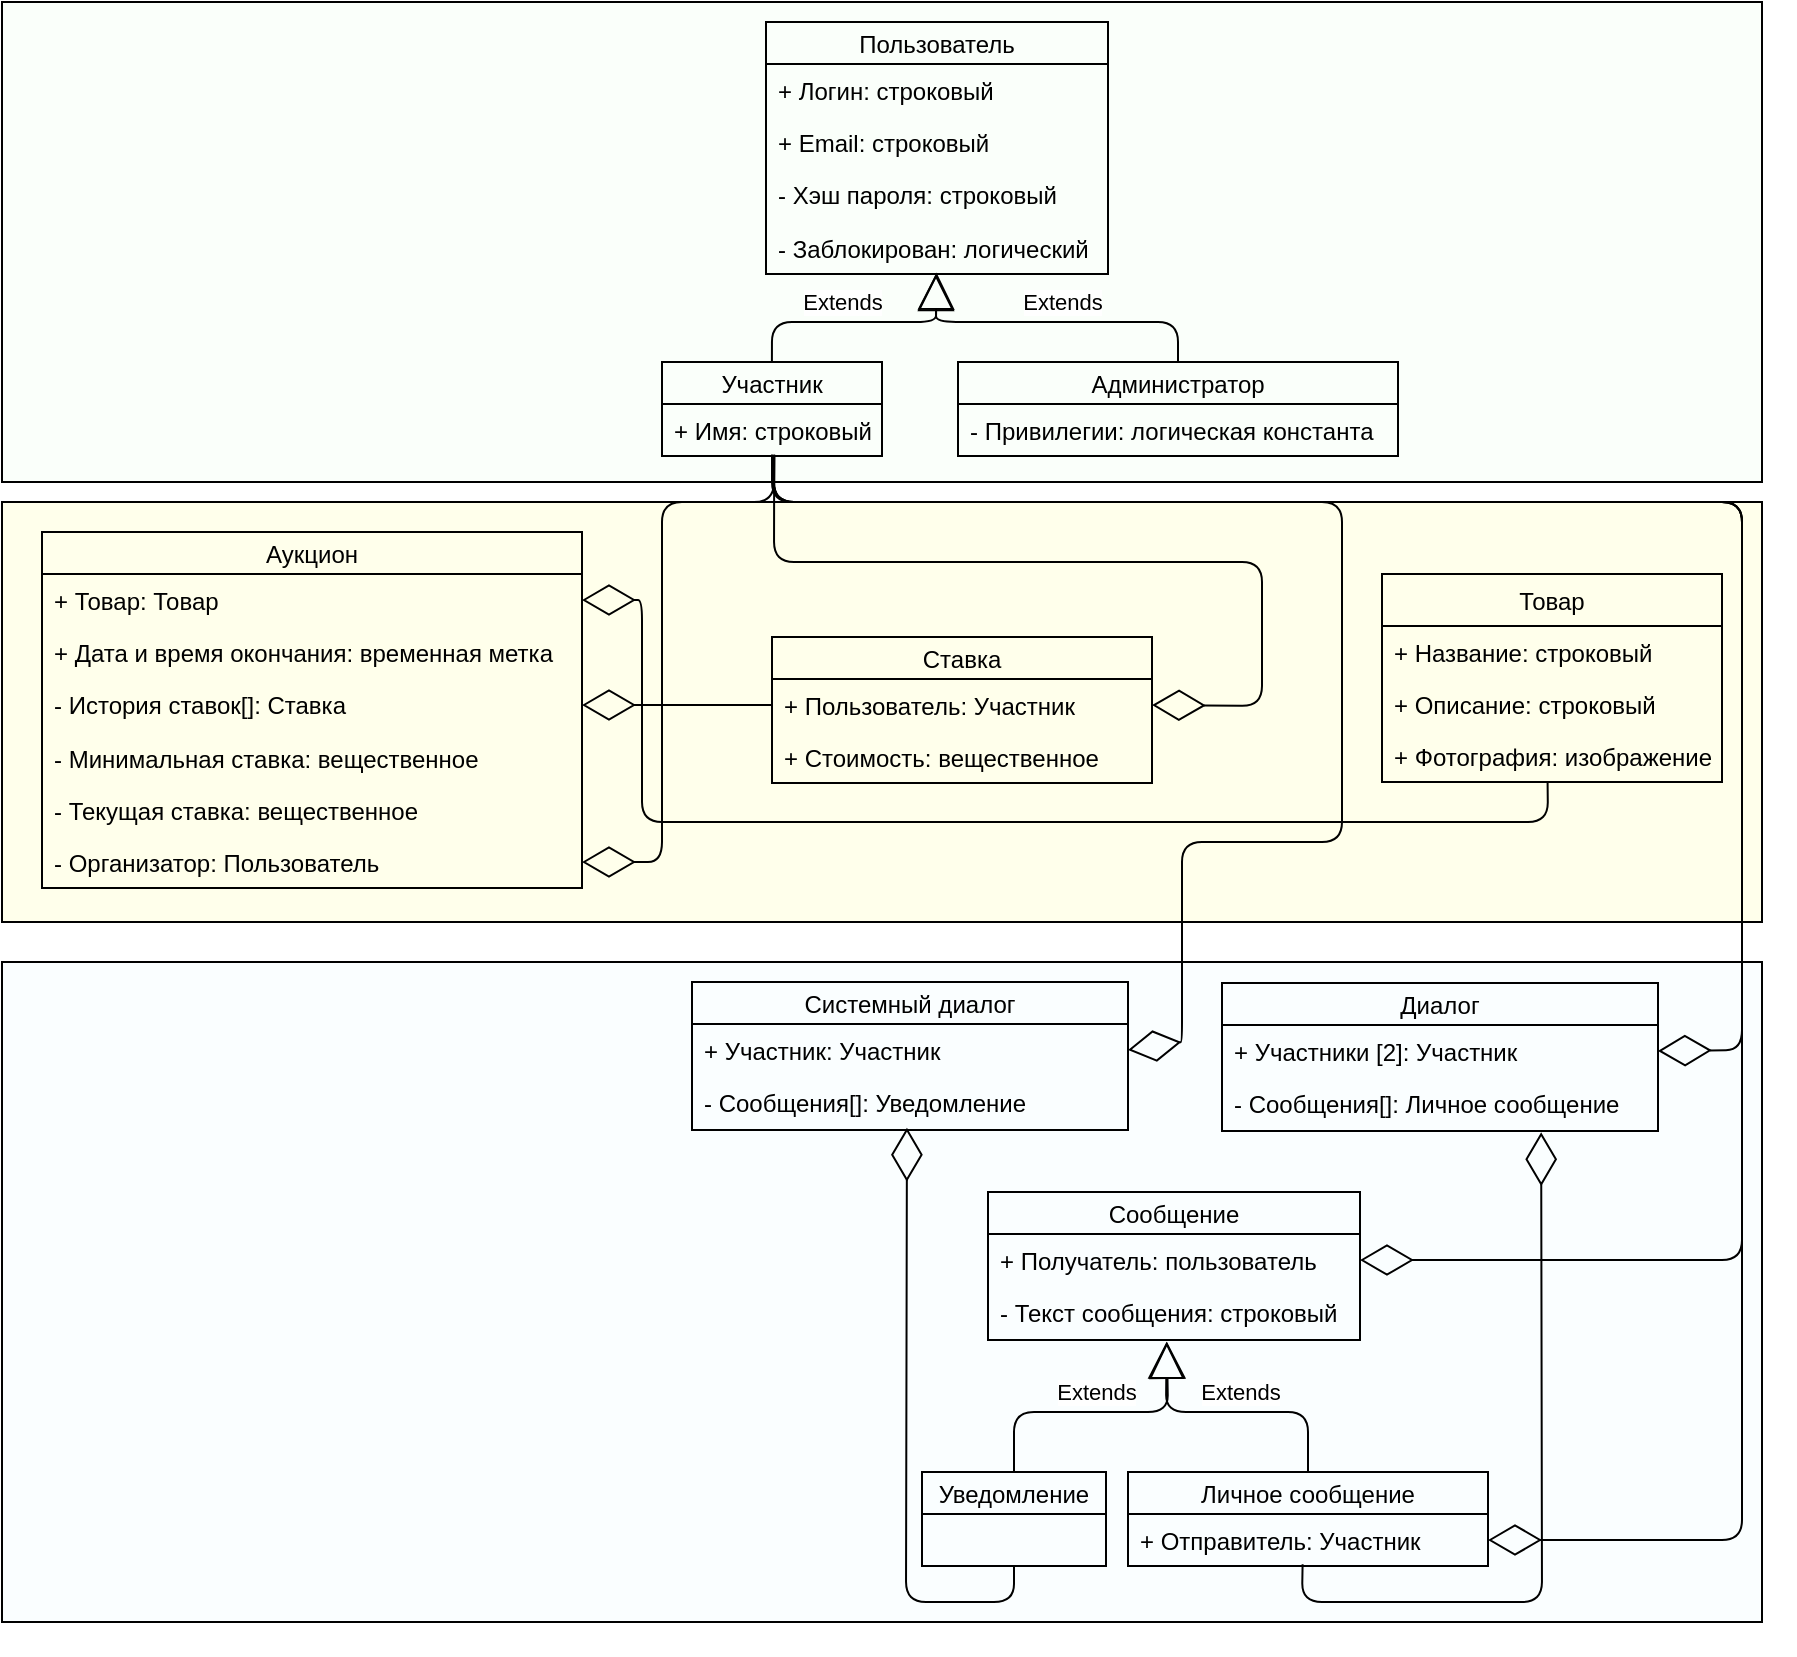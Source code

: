 <mxfile version="10.7.3" type="github"><diagram id="AQ5QFmaultQMSnMsMqJi" name="Page-1"><mxGraphModel dx="1895" dy="694" grid="1" gridSize="10" guides="1" tooltips="1" connect="1" arrows="1" fold="1" page="1" pageScale="1" pageWidth="827" pageHeight="1169" math="0" shadow="0"><root><mxCell id="0"/><mxCell id="1" parent="0"/><mxCell id="vkU80xxKK1Wwucy_U0-b-32" value="" style="rounded=0;whiteSpace=wrap;html=1;fillColor=#FAFFFA;" vertex="1" parent="1"><mxGeometry x="20" y="60" width="880" height="240" as="geometry"/></mxCell><mxCell id="vkU80xxKK1Wwucy_U0-b-31" value="" style="rounded=0;whiteSpace=wrap;html=1;fillColor=#FFFFEB;" vertex="1" parent="1"><mxGeometry x="20" y="310" width="880" height="210" as="geometry"/></mxCell><mxCell id="vkU80xxKK1Wwucy_U0-b-30" value="" style="rounded=0;whiteSpace=wrap;html=1;fillColor=#FAFEFF;" vertex="1" parent="1"><mxGeometry x="20" y="540" width="880" height="330" as="geometry"/></mxCell><mxCell id="TbKP556X_Xz2wsDatqSE-1" value="Товар" style="swimlane;fontStyle=0;childLayout=stackLayout;horizontal=1;startSize=26;fillColor=none;horizontalStack=0;resizeParent=1;resizeParentMax=0;resizeLast=0;collapsible=1;marginBottom=0;" parent="1" vertex="1"><mxGeometry x="710" y="346" width="170" height="104" as="geometry"><mxRectangle x="160" y="330" width="90" height="26" as="alternateBounds"/></mxGeometry></mxCell><mxCell id="TbKP556X_Xz2wsDatqSE-2" value="+ Название: строковый" style="text;strokeColor=none;fillColor=none;align=left;verticalAlign=top;spacingLeft=4;spacingRight=4;overflow=hidden;rotatable=0;points=[[0,0.5],[1,0.5]];portConstraint=eastwest;" parent="TbKP556X_Xz2wsDatqSE-1" vertex="1"><mxGeometry y="26" width="170" height="26" as="geometry"/></mxCell><mxCell id="TbKP556X_Xz2wsDatqSE-3" value="+ Описание: строковый" style="text;strokeColor=none;fillColor=none;align=left;verticalAlign=top;spacingLeft=4;spacingRight=4;overflow=hidden;rotatable=0;points=[[0,0.5],[1,0.5]];portConstraint=eastwest;" parent="TbKP556X_Xz2wsDatqSE-1" vertex="1"><mxGeometry y="52" width="170" height="26" as="geometry"/></mxCell><mxCell id="TbKP556X_Xz2wsDatqSE-4" value="+ Фотография: изображение" style="text;strokeColor=none;fillColor=none;align=left;verticalAlign=top;spacingLeft=4;spacingRight=4;overflow=hidden;rotatable=0;points=[[0,0.5],[1,0.5]];portConstraint=eastwest;" parent="TbKP556X_Xz2wsDatqSE-1" vertex="1"><mxGeometry y="78" width="170" height="26" as="geometry"/></mxCell><mxCell id="TbKP556X_Xz2wsDatqSE-5" value="Пользователь" style="swimlane;fontStyle=0;childLayout=stackLayout;horizontal=1;startSize=21;fillColor=none;horizontalStack=0;resizeParent=1;resizeParentMax=0;resizeLast=0;collapsible=1;marginBottom=0;" parent="1" vertex="1"><mxGeometry x="402" y="70" width="171" height="126" as="geometry"><mxRectangle x="160" y="330" width="90" height="26" as="alternateBounds"/></mxGeometry></mxCell><mxCell id="vkU80xxKK1Wwucy_U0-b-13" value="+ Логин: строковый" style="text;strokeColor=none;fillColor=none;align=left;verticalAlign=top;spacingLeft=4;spacingRight=4;overflow=hidden;rotatable=0;points=[[0,0.5],[1,0.5]];portConstraint=eastwest;" vertex="1" parent="TbKP556X_Xz2wsDatqSE-5"><mxGeometry y="21" width="171" height="26" as="geometry"/></mxCell><mxCell id="TbKP556X_Xz2wsDatqSE-7" value="+ Email: строковый" style="text;strokeColor=none;fillColor=none;align=left;verticalAlign=top;spacingLeft=4;spacingRight=4;overflow=hidden;rotatable=0;points=[[0,0.5],[1,0.5]];portConstraint=eastwest;" parent="TbKP556X_Xz2wsDatqSE-5" vertex="1"><mxGeometry y="47" width="171" height="26" as="geometry"/></mxCell><mxCell id="TbKP556X_Xz2wsDatqSE-8" value="- Хэш пароля: строковый" style="text;strokeColor=none;fillColor=none;align=left;verticalAlign=top;spacingLeft=4;spacingRight=4;overflow=hidden;rotatable=0;points=[[0,0.5],[1,0.5]];portConstraint=eastwest;" parent="TbKP556X_Xz2wsDatqSE-5" vertex="1"><mxGeometry y="73" width="171" height="27" as="geometry"/></mxCell><mxCell id="TbKP556X_Xz2wsDatqSE-10" value="- Заблокирован: логический" style="text;strokeColor=none;fillColor=none;align=left;verticalAlign=top;spacingLeft=4;spacingRight=4;overflow=hidden;rotatable=0;points=[[0,0.5],[1,0.5]];portConstraint=eastwest;" parent="TbKP556X_Xz2wsDatqSE-5" vertex="1"><mxGeometry y="100" width="171" height="26" as="geometry"/></mxCell><mxCell id="TbKP556X_Xz2wsDatqSE-12" value="Личное сообщение" style="swimlane;fontStyle=0;childLayout=stackLayout;horizontal=1;startSize=21;fillColor=none;horizontalStack=0;resizeParent=1;resizeParentMax=0;resizeLast=0;collapsible=1;marginBottom=0;" parent="1" vertex="1"><mxGeometry x="583" y="795" width="180" height="47" as="geometry"><mxRectangle x="160" y="330" width="90" height="26" as="alternateBounds"/></mxGeometry></mxCell><mxCell id="TbKP556X_Xz2wsDatqSE-13" value="+ Отправитель: Участник" style="text;strokeColor=none;fillColor=none;align=left;verticalAlign=top;spacingLeft=4;spacingRight=4;overflow=hidden;rotatable=0;points=[[0,0.5],[1,0.5]];portConstraint=eastwest;" parent="TbKP556X_Xz2wsDatqSE-12" vertex="1"><mxGeometry y="21" width="180" height="26" as="geometry"/></mxCell><mxCell id="TbKP556X_Xz2wsDatqSE-18" value="Сообщение" style="swimlane;fontStyle=0;childLayout=stackLayout;horizontal=1;startSize=21;fillColor=none;horizontalStack=0;resizeParent=1;resizeParentMax=0;resizeLast=0;collapsible=1;marginBottom=0;" parent="1" vertex="1"><mxGeometry x="513" y="655" width="186" height="74" as="geometry"><mxRectangle x="160" y="330" width="90" height="26" as="alternateBounds"/></mxGeometry></mxCell><mxCell id="TbKP556X_Xz2wsDatqSE-20" value="+ Получатель: пользователь" style="text;strokeColor=none;fillColor=none;align=left;verticalAlign=top;spacingLeft=4;spacingRight=4;overflow=hidden;rotatable=0;points=[[0,0.5],[1,0.5]];portConstraint=eastwest;" parent="TbKP556X_Xz2wsDatqSE-18" vertex="1"><mxGeometry y="21" width="186" height="26" as="geometry"/></mxCell><mxCell id="TbKP556X_Xz2wsDatqSE-21" value="- Текст сообщения: строковый" style="text;strokeColor=none;fillColor=none;align=left;verticalAlign=top;spacingLeft=4;spacingRight=4;overflow=hidden;rotatable=0;points=[[0,0.5],[1,0.5]];portConstraint=eastwest;" parent="TbKP556X_Xz2wsDatqSE-18" vertex="1"><mxGeometry y="47" width="186" height="27" as="geometry"/></mxCell><mxCell id="TbKP556X_Xz2wsDatqSE-22" value="Уведомление" style="swimlane;fontStyle=0;childLayout=stackLayout;horizontal=1;startSize=21;fillColor=none;horizontalStack=0;resizeParent=1;resizeParentMax=0;resizeLast=0;collapsible=1;marginBottom=0;" parent="1" vertex="1"><mxGeometry x="480" y="795" width="92" height="47" as="geometry"><mxRectangle x="160" y="330" width="90" height="26" as="alternateBounds"/></mxGeometry></mxCell><mxCell id="TbKP556X_Xz2wsDatqSE-27" value="Диалог" style="swimlane;fontStyle=0;childLayout=stackLayout;horizontal=1;startSize=21;fillColor=none;horizontalStack=0;resizeParent=1;resizeParentMax=0;resizeLast=0;collapsible=1;marginBottom=0;" parent="1" vertex="1"><mxGeometry x="630" y="550.5" width="218" height="74" as="geometry"><mxRectangle x="160" y="330" width="90" height="26" as="alternateBounds"/></mxGeometry></mxCell><mxCell id="TbKP556X_Xz2wsDatqSE-28" value="+ Участники [2]: Участник" style="text;strokeColor=none;fillColor=none;align=left;verticalAlign=top;spacingLeft=4;spacingRight=4;overflow=hidden;rotatable=0;points=[[0,0.5],[1,0.5]];portConstraint=eastwest;" parent="TbKP556X_Xz2wsDatqSE-27" vertex="1"><mxGeometry y="21" width="218" height="26" as="geometry"/></mxCell><mxCell id="TbKP556X_Xz2wsDatqSE-29" value="- Сообщения[]: Личное сообщение" style="text;strokeColor=none;fillColor=none;align=left;verticalAlign=top;spacingLeft=4;spacingRight=4;overflow=hidden;rotatable=0;points=[[0,0.5],[1,0.5]];portConstraint=eastwest;" parent="TbKP556X_Xz2wsDatqSE-27" vertex="1"><mxGeometry y="47" width="218" height="27" as="geometry"/></mxCell><mxCell id="TbKP556X_Xz2wsDatqSE-30" value="Системный диалог" style="swimlane;fontStyle=0;childLayout=stackLayout;horizontal=1;startSize=21;fillColor=none;horizontalStack=0;resizeParent=1;resizeParentMax=0;resizeLast=0;collapsible=1;marginBottom=0;" parent="1" vertex="1"><mxGeometry x="365" y="550" width="218" height="74" as="geometry"><mxRectangle x="160" y="330" width="90" height="26" as="alternateBounds"/></mxGeometry></mxCell><mxCell id="TbKP556X_Xz2wsDatqSE-31" value="+ Участник: Участник" style="text;strokeColor=none;fillColor=none;align=left;verticalAlign=top;spacingLeft=4;spacingRight=4;overflow=hidden;rotatable=0;points=[[0,0.5],[1,0.5]];portConstraint=eastwest;" parent="TbKP556X_Xz2wsDatqSE-30" vertex="1"><mxGeometry y="21" width="218" height="26" as="geometry"/></mxCell><mxCell id="TbKP556X_Xz2wsDatqSE-32" value="- Сообщения[]: Уведомление" style="text;strokeColor=none;fillColor=none;align=left;verticalAlign=top;spacingLeft=4;spacingRight=4;overflow=hidden;rotatable=0;points=[[0,0.5],[1,0.5]];portConstraint=eastwest;" parent="TbKP556X_Xz2wsDatqSE-30" vertex="1"><mxGeometry y="47" width="218" height="27" as="geometry"/></mxCell><mxCell id="TbKP556X_Xz2wsDatqSE-33" value="Аукцион" style="swimlane;fontStyle=0;childLayout=stackLayout;horizontal=1;startSize=21;fillColor=none;horizontalStack=0;resizeParent=1;resizeParentMax=0;resizeLast=0;collapsible=1;marginBottom=0;" parent="1" vertex="1"><mxGeometry x="40" y="325" width="270" height="178" as="geometry"><mxRectangle x="160" y="330" width="90" height="26" as="alternateBounds"/></mxGeometry></mxCell><mxCell id="TbKP556X_Xz2wsDatqSE-34" value="+ Товар: Товар" style="text;strokeColor=none;fillColor=none;align=left;verticalAlign=top;spacingLeft=4;spacingRight=4;overflow=hidden;rotatable=0;points=[[0,0.5],[1,0.5]];portConstraint=eastwest;" parent="TbKP556X_Xz2wsDatqSE-33" vertex="1"><mxGeometry y="21" width="270" height="26" as="geometry"/></mxCell><mxCell id="TbKP556X_Xz2wsDatqSE-35" value="+ Дата и время окончания: временная метка" style="text;strokeColor=none;fillColor=none;align=left;verticalAlign=top;spacingLeft=4;spacingRight=4;overflow=hidden;rotatable=0;points=[[0,0.5],[1,0.5]];portConstraint=eastwest;" parent="TbKP556X_Xz2wsDatqSE-33" vertex="1"><mxGeometry y="47" width="270" height="26" as="geometry"/></mxCell><mxCell id="TbKP556X_Xz2wsDatqSE-36" value="- История ставок[]: Ставка" style="text;strokeColor=none;fillColor=none;align=left;verticalAlign=top;spacingLeft=4;spacingRight=4;overflow=hidden;rotatable=0;points=[[0,0.5],[1,0.5]];portConstraint=eastwest;" parent="TbKP556X_Xz2wsDatqSE-33" vertex="1"><mxGeometry y="73" width="270" height="27" as="geometry"/></mxCell><mxCell id="TbKP556X_Xz2wsDatqSE-37" value="- Минимальная ставка: вещественное" style="text;strokeColor=none;fillColor=none;align=left;verticalAlign=top;spacingLeft=4;spacingRight=4;overflow=hidden;rotatable=0;points=[[0,0.5],[1,0.5]];portConstraint=eastwest;" parent="TbKP556X_Xz2wsDatqSE-33" vertex="1"><mxGeometry y="100" width="270" height="26" as="geometry"/></mxCell><mxCell id="TbKP556X_Xz2wsDatqSE-48" value="- Текущая ставка: вещественное" style="text;strokeColor=none;fillColor=none;align=left;verticalAlign=top;spacingLeft=4;spacingRight=4;overflow=hidden;rotatable=0;points=[[0,0.5],[1,0.5]];portConstraint=eastwest;" parent="TbKP556X_Xz2wsDatqSE-33" vertex="1"><mxGeometry y="126" width="270" height="26" as="geometry"/></mxCell><mxCell id="TbKP556X_Xz2wsDatqSE-38" value="- Организатор: Пользователь" style="text;strokeColor=none;fillColor=none;align=left;verticalAlign=top;spacingLeft=4;spacingRight=4;overflow=hidden;rotatable=0;points=[[0,0.5],[1,0.5]];portConstraint=eastwest;" parent="TbKP556X_Xz2wsDatqSE-33" vertex="1"><mxGeometry y="152" width="270" height="26" as="geometry"/></mxCell><mxCell id="TbKP556X_Xz2wsDatqSE-45" value="Ставка" style="swimlane;fontStyle=0;childLayout=stackLayout;horizontal=1;startSize=21;fillColor=none;horizontalStack=0;resizeParent=1;resizeParentMax=0;resizeLast=0;collapsible=1;marginBottom=0;" parent="1" vertex="1"><mxGeometry x="405" y="377.5" width="190" height="73" as="geometry"><mxRectangle x="160" y="330" width="90" height="26" as="alternateBounds"/></mxGeometry></mxCell><mxCell id="TbKP556X_Xz2wsDatqSE-46" value="+ Пользователь: Участник" style="text;strokeColor=none;fillColor=none;align=left;verticalAlign=top;spacingLeft=4;spacingRight=4;overflow=hidden;rotatable=0;points=[[0,0.5],[1,0.5]];portConstraint=eastwest;" parent="TbKP556X_Xz2wsDatqSE-45" vertex="1"><mxGeometry y="21" width="190" height="26" as="geometry"/></mxCell><mxCell id="TbKP556X_Xz2wsDatqSE-47" value="+ Стоимость: вещественное" style="text;strokeColor=none;fillColor=none;align=left;verticalAlign=top;spacingLeft=4;spacingRight=4;overflow=hidden;rotatable=0;points=[[0,0.5],[1,0.5]];portConstraint=eastwest;" parent="TbKP556X_Xz2wsDatqSE-45" vertex="1"><mxGeometry y="47" width="190" height="26" as="geometry"/></mxCell><mxCell id="vkU80xxKK1Wwucy_U0-b-1" value="Участник" style="swimlane;fontStyle=0;childLayout=stackLayout;horizontal=1;startSize=21;fillColor=none;horizontalStack=0;resizeParent=1;resizeParentMax=0;resizeLast=0;collapsible=1;marginBottom=0;" vertex="1" parent="1"><mxGeometry x="350" y="240" width="110" height="47" as="geometry"><mxRectangle x="160" y="330" width="90" height="26" as="alternateBounds"/></mxGeometry></mxCell><mxCell id="vkU80xxKK1Wwucy_U0-b-2" value="+ Имя: строковый" style="text;strokeColor=none;fillColor=none;align=left;verticalAlign=top;spacingLeft=4;spacingRight=4;overflow=hidden;rotatable=0;points=[[0,0.5],[1,0.5]];portConstraint=eastwest;" vertex="1" parent="vkU80xxKK1Wwucy_U0-b-1"><mxGeometry y="21" width="110" height="26" as="geometry"/></mxCell><mxCell id="vkU80xxKK1Wwucy_U0-b-7" value="Администратор" style="swimlane;fontStyle=0;childLayout=stackLayout;horizontal=1;startSize=21;fillColor=none;horizontalStack=0;resizeParent=1;resizeParentMax=0;resizeLast=0;collapsible=1;marginBottom=0;" vertex="1" parent="1"><mxGeometry x="498" y="240" width="220" height="47" as="geometry"><mxRectangle x="160" y="330" width="90" height="26" as="alternateBounds"/></mxGeometry></mxCell><mxCell id="vkU80xxKK1Wwucy_U0-b-12" value="- Привилегии: логическая константа" style="text;strokeColor=none;fillColor=none;align=left;verticalAlign=top;spacingLeft=4;spacingRight=4;overflow=hidden;rotatable=0;points=[[0,0.5],[1,0.5]];portConstraint=eastwest;" vertex="1" parent="vkU80xxKK1Wwucy_U0-b-7"><mxGeometry y="21" width="220" height="26" as="geometry"/></mxCell><mxCell id="vkU80xxKK1Wwucy_U0-b-15" value="Extends" style="endArrow=block;endSize=16;endFill=0;html=1;exitX=0.5;exitY=0;exitDx=0;exitDy=0;entryX=0.499;entryY=0.973;entryDx=0;entryDy=0;entryPerimeter=0;" edge="1" parent="1"><mxGeometry x="-0.132" y="10" width="160" relative="1" as="geometry"><mxPoint x="404.953" y="239.953" as="sourcePoint"/><mxPoint x="487.279" y="195.302" as="targetPoint"/><Array as="points"><mxPoint x="405" y="220"/><mxPoint x="440" y="220"/><mxPoint x="487" y="220"/></Array><mxPoint as="offset"/></mxGeometry></mxCell><mxCell id="vkU80xxKK1Wwucy_U0-b-16" value="Extends" style="endArrow=block;endSize=16;endFill=0;html=1;exitX=0.5;exitY=0;exitDx=0;exitDy=0;entryX=0.497;entryY=1;entryDx=0;entryDy=0;entryPerimeter=0;" edge="1" parent="1" source="vkU80xxKK1Wwucy_U0-b-7" target="TbKP556X_Xz2wsDatqSE-10"><mxGeometry x="-0.055" y="-10" width="160" relative="1" as="geometry"><mxPoint x="619.953" y="227.453" as="sourcePoint"/><mxPoint x="702.279" y="182.802" as="targetPoint"/><Array as="points"><mxPoint x="608" y="220"/><mxPoint x="560" y="220"/><mxPoint x="487" y="220"/></Array><mxPoint as="offset"/></mxGeometry></mxCell><mxCell id="vkU80xxKK1Wwucy_U0-b-17" value="Extends" style="endArrow=block;endSize=16;endFill=0;html=1;exitX=0.5;exitY=0;exitDx=0;exitDy=0;entryX=0.48;entryY=1.031;entryDx=0;entryDy=0;entryPerimeter=0;" edge="1" parent="1" source="TbKP556X_Xz2wsDatqSE-12" target="TbKP556X_Xz2wsDatqSE-21"><mxGeometry x="-0.055" y="-10" width="160" relative="1" as="geometry"><mxPoint x="940.952" y="788.643" as="sourcePoint"/><mxPoint x="820" y="744.357" as="targetPoint"/><Array as="points"><mxPoint x="673" y="765"/><mxPoint x="602" y="765"/></Array><mxPoint as="offset"/></mxGeometry></mxCell><mxCell id="vkU80xxKK1Wwucy_U0-b-18" value="Extends" style="endArrow=block;endSize=16;endFill=0;html=1;exitX=0.5;exitY=0;exitDx=0;exitDy=0;entryX=0.481;entryY=1.031;entryDx=0;entryDy=0;entryPerimeter=0;" edge="1" parent="1" source="TbKP556X_Xz2wsDatqSE-22" target="TbKP556X_Xz2wsDatqSE-21"><mxGeometry x="-0.011" y="10" width="160" relative="1" as="geometry"><mxPoint x="540.5" y="795" as="sourcePoint"/><mxPoint x="470.167" y="729.333" as="targetPoint"/><Array as="points"><mxPoint x="526" y="765"/><mxPoint x="603" y="765"/></Array><mxPoint as="offset"/></mxGeometry></mxCell><mxCell id="vkU80xxKK1Wwucy_U0-b-20" value="" style="endArrow=diamondThin;endFill=0;endSize=24;html=1;entryX=0.493;entryY=0.958;entryDx=0;entryDy=0;entryPerimeter=0;exitX=0.5;exitY=1;exitDx=0;exitDy=0;" edge="1" parent="1" source="TbKP556X_Xz2wsDatqSE-22" target="TbKP556X_Xz2wsDatqSE-32"><mxGeometry width="160" relative="1" as="geometry"><mxPoint x="290" y="790" as="sourcePoint"/><mxPoint x="250" y="730" as="targetPoint"/><Array as="points"><mxPoint x="526" y="860"/><mxPoint x="472" y="860"/></Array></mxGeometry></mxCell><mxCell id="vkU80xxKK1Wwucy_U0-b-21" value="" style="endArrow=diamondThin;endFill=0;endSize=24;html=1;entryX=0.732;entryY=1.024;entryDx=0;entryDy=0;entryPerimeter=0;exitX=0.485;exitY=0.965;exitDx=0;exitDy=0;exitPerimeter=0;" edge="1" parent="1" source="TbKP556X_Xz2wsDatqSE-13" target="TbKP556X_Xz2wsDatqSE-29"><mxGeometry width="160" relative="1" as="geometry"><mxPoint x="914.048" y="849.048" as="sourcePoint"/><mxPoint x="860.238" y="630" as="targetPoint"/><Array as="points"><mxPoint x="670" y="860"/><mxPoint x="790" y="860"/></Array></mxGeometry></mxCell><mxCell id="vkU80xxKK1Wwucy_U0-b-22" value="" style="endArrow=diamondThin;endFill=0;endSize=24;html=1;exitX=0.51;exitY=1.011;exitDx=0;exitDy=0;exitPerimeter=0;entryX=1;entryY=0.5;entryDx=0;entryDy=0;" edge="1" parent="1" source="vkU80xxKK1Wwucy_U0-b-2" target="TbKP556X_Xz2wsDatqSE-38"><mxGeometry width="160" relative="1" as="geometry"><mxPoint x="390" y="460" as="sourcePoint"/><mxPoint x="700" y="380" as="targetPoint"/><Array as="points"><mxPoint x="406" y="310"/><mxPoint x="350" y="310"/><mxPoint x="350" y="490"/></Array></mxGeometry></mxCell><mxCell id="vkU80xxKK1Wwucy_U0-b-23" value="" style="endArrow=diamondThin;endFill=0;endSize=24;html=1;exitX=0.51;exitY=0.993;exitDx=0;exitDy=0;exitPerimeter=0;entryX=1;entryY=0.5;entryDx=0;entryDy=0;" edge="1" parent="1" source="vkU80xxKK1Wwucy_U0-b-2" target="TbKP556X_Xz2wsDatqSE-46"><mxGeometry width="160" relative="1" as="geometry"><mxPoint x="670" y="390" as="sourcePoint"/><mxPoint x="830" y="390" as="targetPoint"/><Array as="points"><mxPoint x="406" y="340"/><mxPoint x="650" y="340"/><mxPoint x="650" y="412"/></Array></mxGeometry></mxCell><mxCell id="vkU80xxKK1Wwucy_U0-b-24" value="" style="endArrow=diamondThin;endFill=0;endSize=24;html=1;exitX=0;exitY=0.5;exitDx=0;exitDy=0;entryX=1;entryY=0.5;entryDx=0;entryDy=0;" edge="1" parent="1" source="TbKP556X_Xz2wsDatqSE-46" target="TbKP556X_Xz2wsDatqSE-36"><mxGeometry width="160" relative="1" as="geometry"><mxPoint x="560" y="460" as="sourcePoint"/><mxPoint x="720" y="460" as="targetPoint"/></mxGeometry></mxCell><mxCell id="vkU80xxKK1Wwucy_U0-b-25" value="" style="endArrow=diamondThin;endFill=0;endSize=24;html=1;exitX=0.487;exitY=0.989;exitDx=0;exitDy=0;exitPerimeter=0;entryX=1;entryY=0.5;entryDx=0;entryDy=0;" edge="1" parent="1" source="TbKP556X_Xz2wsDatqSE-4" target="TbKP556X_Xz2wsDatqSE-34"><mxGeometry width="160" relative="1" as="geometry"><mxPoint x="190" y="300" as="sourcePoint"/><mxPoint x="350" y="300" as="targetPoint"/><Array as="points"><mxPoint x="793" y="470"/><mxPoint x="340" y="470"/><mxPoint x="340" y="359"/></Array></mxGeometry></mxCell><mxCell id="vkU80xxKK1Wwucy_U0-b-26" value="" style="endArrow=diamondThin;endFill=0;endSize=24;html=1;exitX=0.51;exitY=0.973;exitDx=0;exitDy=0;exitPerimeter=0;entryX=1;entryY=0.5;entryDx=0;entryDy=0;" edge="1" parent="1" source="vkU80xxKK1Wwucy_U0-b-2" target="TbKP556X_Xz2wsDatqSE-31"><mxGeometry width="160" relative="1" as="geometry"><mxPoint x="150" y="610" as="sourcePoint"/><mxPoint x="310" y="610" as="targetPoint"/><Array as="points"><mxPoint x="406" y="310"/><mxPoint x="690" y="310"/><mxPoint x="690" y="480"/><mxPoint x="610" y="480"/><mxPoint x="610" y="580"/></Array></mxGeometry></mxCell><mxCell id="vkU80xxKK1Wwucy_U0-b-27" value="" style="endArrow=diamondThin;endFill=0;endSize=24;html=1;exitX=0.505;exitY=1.038;exitDx=0;exitDy=0;exitPerimeter=0;entryX=1;entryY=0.5;entryDx=0;entryDy=0;" edge="1" parent="1" source="vkU80xxKK1Wwucy_U0-b-2" target="TbKP556X_Xz2wsDatqSE-28"><mxGeometry width="160" relative="1" as="geometry"><mxPoint x="830" y="390" as="sourcePoint"/><mxPoint x="990" y="390" as="targetPoint"/><Array as="points"><mxPoint x="406" y="310"/><mxPoint x="890" y="310"/><mxPoint x="890" y="584"/></Array></mxGeometry></mxCell><mxCell id="vkU80xxKK1Wwucy_U0-b-28" value="" style="endArrow=diamondThin;endFill=0;endSize=24;html=1;entryX=1;entryY=0.5;entryDx=0;entryDy=0;exitX=0.5;exitY=0.973;exitDx=0;exitDy=0;exitPerimeter=0;" edge="1" parent="1" source="vkU80xxKK1Wwucy_U0-b-2" target="TbKP556X_Xz2wsDatqSE-13"><mxGeometry width="160" relative="1" as="geometry"><mxPoint x="920" y="630" as="sourcePoint"/><mxPoint x="1000" y="730" as="targetPoint"/><Array as="points"><mxPoint x="405" y="310"/><mxPoint x="890" y="310"/><mxPoint x="890" y="829"/></Array></mxGeometry></mxCell><mxCell id="vkU80xxKK1Wwucy_U0-b-29" value="" style="endArrow=diamondThin;endFill=0;endSize=24;html=1;entryX=1;entryY=0.5;entryDx=0;entryDy=0;exitX=0.505;exitY=1.038;exitDx=0;exitDy=0;exitPerimeter=0;" edge="1" parent="1" source="vkU80xxKK1Wwucy_U0-b-2" target="TbKP556X_Xz2wsDatqSE-20"><mxGeometry width="160" relative="1" as="geometry"><mxPoint x="920" y="570" as="sourcePoint"/><mxPoint x="1080" y="570" as="targetPoint"/><Array as="points"><mxPoint x="406" y="310"/><mxPoint x="890" y="310"/><mxPoint x="890" y="689"/></Array></mxGeometry></mxCell></root></mxGraphModel></diagram></mxfile>